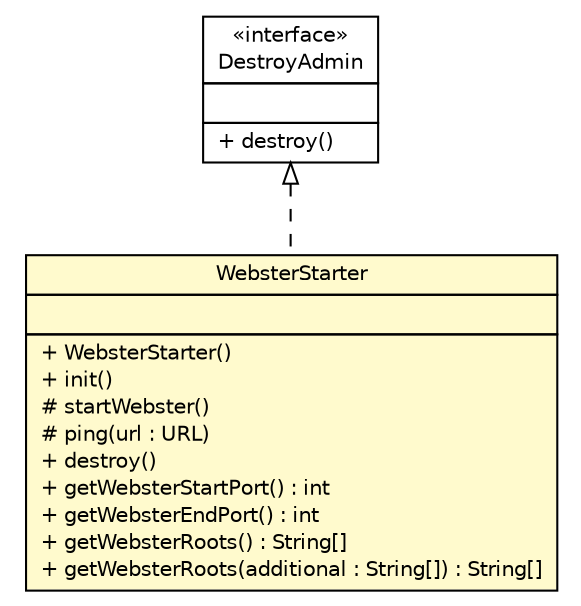 #!/usr/local/bin/dot
#
# Class diagram 
# Generated by UMLGraph version R5_6 (http://www.umlgraph.org/)
#

digraph G {
	edge [fontname="Helvetica",fontsize=10,labelfontname="Helvetica",labelfontsize=10];
	node [fontname="Helvetica",fontsize=10,shape=plaintext];
	nodesep=0.25;
	ranksep=0.5;
	// sorcer.tools.webster.start.WebsterStarter
	c586764 [label=<<table title="sorcer.tools.webster.start.WebsterStarter" border="0" cellborder="1" cellspacing="0" cellpadding="2" port="p" bgcolor="lemonChiffon" href="./WebsterStarter.html">
		<tr><td><table border="0" cellspacing="0" cellpadding="1">
<tr><td align="center" balign="center"> WebsterStarter </td></tr>
		</table></td></tr>
		<tr><td><table border="0" cellspacing="0" cellpadding="1">
<tr><td align="left" balign="left">  </td></tr>
		</table></td></tr>
		<tr><td><table border="0" cellspacing="0" cellpadding="1">
<tr><td align="left" balign="left"> + WebsterStarter() </td></tr>
<tr><td align="left" balign="left"> + init() </td></tr>
<tr><td align="left" balign="left"> # startWebster() </td></tr>
<tr><td align="left" balign="left"> # ping(url : URL) </td></tr>
<tr><td align="left" balign="left"> + destroy() </td></tr>
<tr><td align="left" balign="left"> + getWebsterStartPort() : int </td></tr>
<tr><td align="left" balign="left"> + getWebsterEndPort() : int </td></tr>
<tr><td align="left" balign="left"> + getWebsterRoots() : String[] </td></tr>
<tr><td align="left" balign="left"> + getWebsterRoots(additional : String[]) : String[] </td></tr>
		</table></td></tr>
		</table>>, URL="./WebsterStarter.html", fontname="Helvetica", fontcolor="black", fontsize=10.0];
	//sorcer.tools.webster.start.WebsterStarter implements com.sun.jini.admin.DestroyAdmin
	c586996:p -> c586764:p [dir=back,arrowtail=empty,style=dashed];
	// com.sun.jini.admin.DestroyAdmin
	c586996 [label=<<table title="com.sun.jini.admin.DestroyAdmin" border="0" cellborder="1" cellspacing="0" cellpadding="2" port="p" href="https://river.apache.org/doc/api/com/sun/jini/admin/DestroyAdmin.html">
		<tr><td><table border="0" cellspacing="0" cellpadding="1">
<tr><td align="center" balign="center"> &#171;interface&#187; </td></tr>
<tr><td align="center" balign="center"> DestroyAdmin </td></tr>
		</table></td></tr>
		<tr><td><table border="0" cellspacing="0" cellpadding="1">
<tr><td align="left" balign="left">  </td></tr>
		</table></td></tr>
		<tr><td><table border="0" cellspacing="0" cellpadding="1">
<tr><td align="left" balign="left"> + destroy() </td></tr>
		</table></td></tr>
		</table>>, URL="https://river.apache.org/doc/api/com/sun/jini/admin/DestroyAdmin.html", fontname="Helvetica", fontcolor="black", fontsize=10.0];
}

